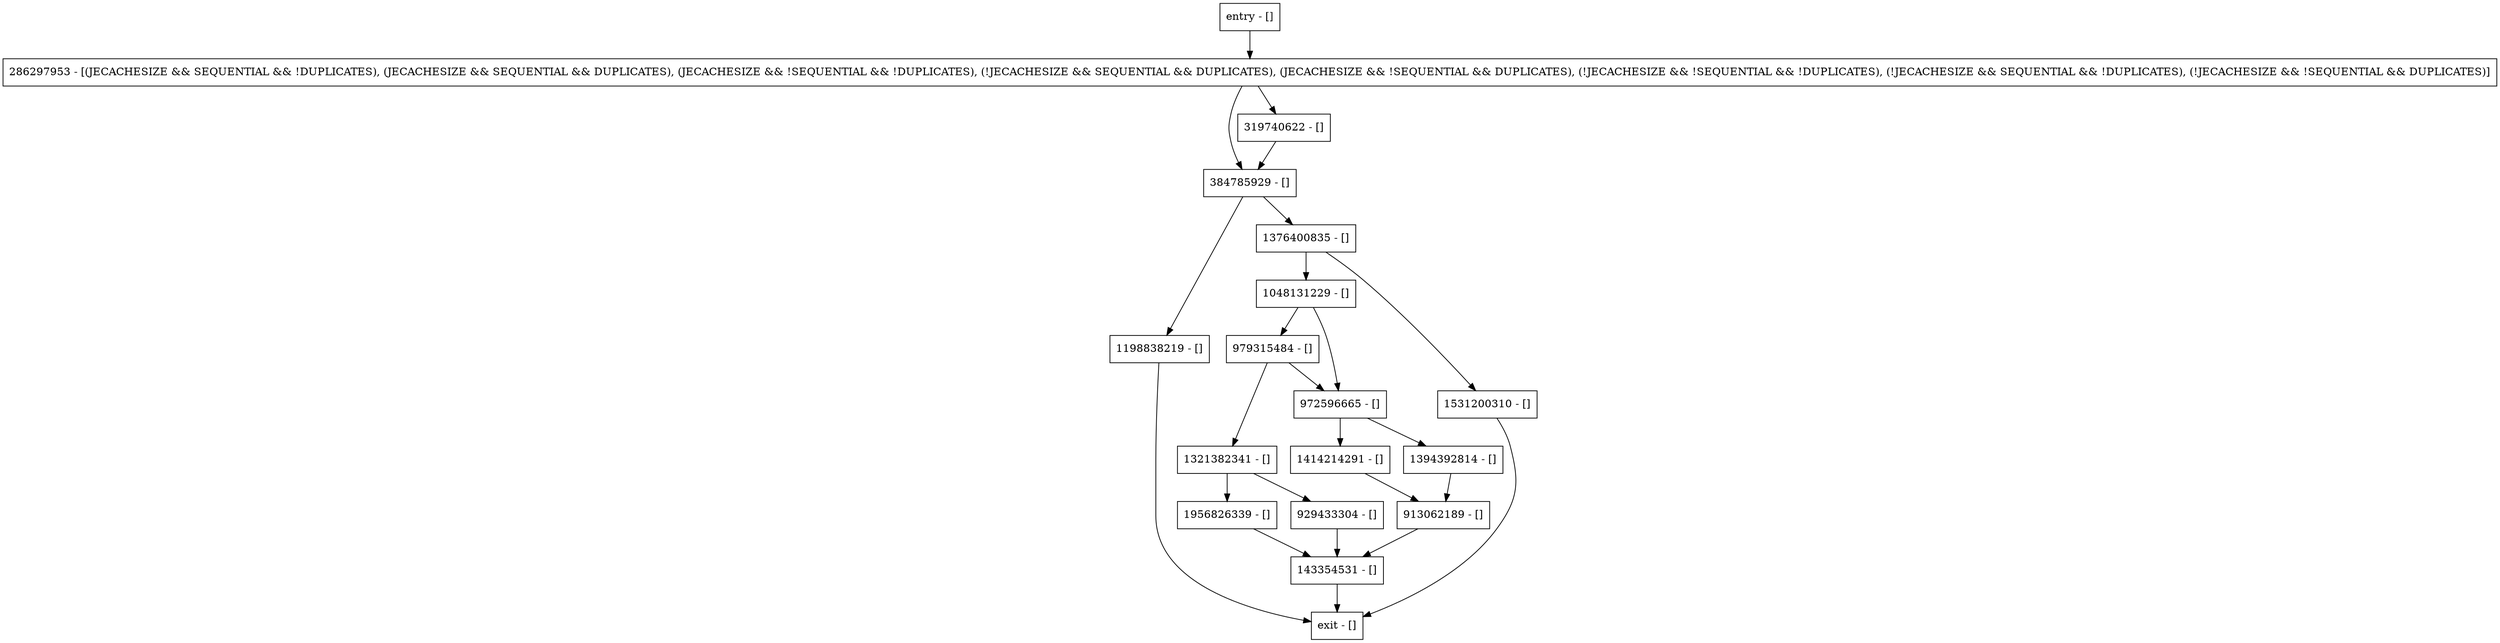 digraph releaseAndFindNotifyTargetsInternal {
node [shape=record];
1956826339 [label="1956826339 - []"];
979315484 [label="979315484 - []"];
286297953 [label="286297953 - [(JECACHESIZE && SEQUENTIAL && !DUPLICATES), (JECACHESIZE && SEQUENTIAL && DUPLICATES), (JECACHESIZE && !SEQUENTIAL && !DUPLICATES), (!JECACHESIZE && SEQUENTIAL && DUPLICATES), (JECACHESIZE && !SEQUENTIAL && DUPLICATES), (!JECACHESIZE && !SEQUENTIAL && !DUPLICATES), (!JECACHESIZE && SEQUENTIAL && !DUPLICATES), (!JECACHESIZE && !SEQUENTIAL && DUPLICATES)]"];
384785929 [label="384785929 - []"];
1414214291 [label="1414214291 - []"];
913062189 [label="913062189 - []"];
1048131229 [label="1048131229 - []"];
143354531 [label="143354531 - []"];
entry [label="entry - []"];
exit [label="exit - []"];
319740622 [label="319740622 - []"];
1321382341 [label="1321382341 - []"];
972596665 [label="972596665 - []"];
1394392814 [label="1394392814 - []"];
1531200310 [label="1531200310 - []"];
1198838219 [label="1198838219 - []"];
929433304 [label="929433304 - []"];
1376400835 [label="1376400835 - []"];
entry;
exit;
1956826339 -> 143354531;
979315484 -> 1321382341;
979315484 -> 972596665;
286297953 -> 319740622;
286297953 -> 384785929;
384785929 -> 1198838219;
384785929 -> 1376400835;
1414214291 -> 913062189;
913062189 -> 143354531;
1048131229 -> 972596665;
1048131229 -> 979315484;
143354531 -> exit;
entry -> 286297953;
319740622 -> 384785929;
1321382341 -> 1956826339;
1321382341 -> 929433304;
972596665 -> 1394392814;
972596665 -> 1414214291;
1394392814 -> 913062189;
1531200310 -> exit;
1198838219 -> exit;
929433304 -> 143354531;
1376400835 -> 1531200310;
1376400835 -> 1048131229;
}
